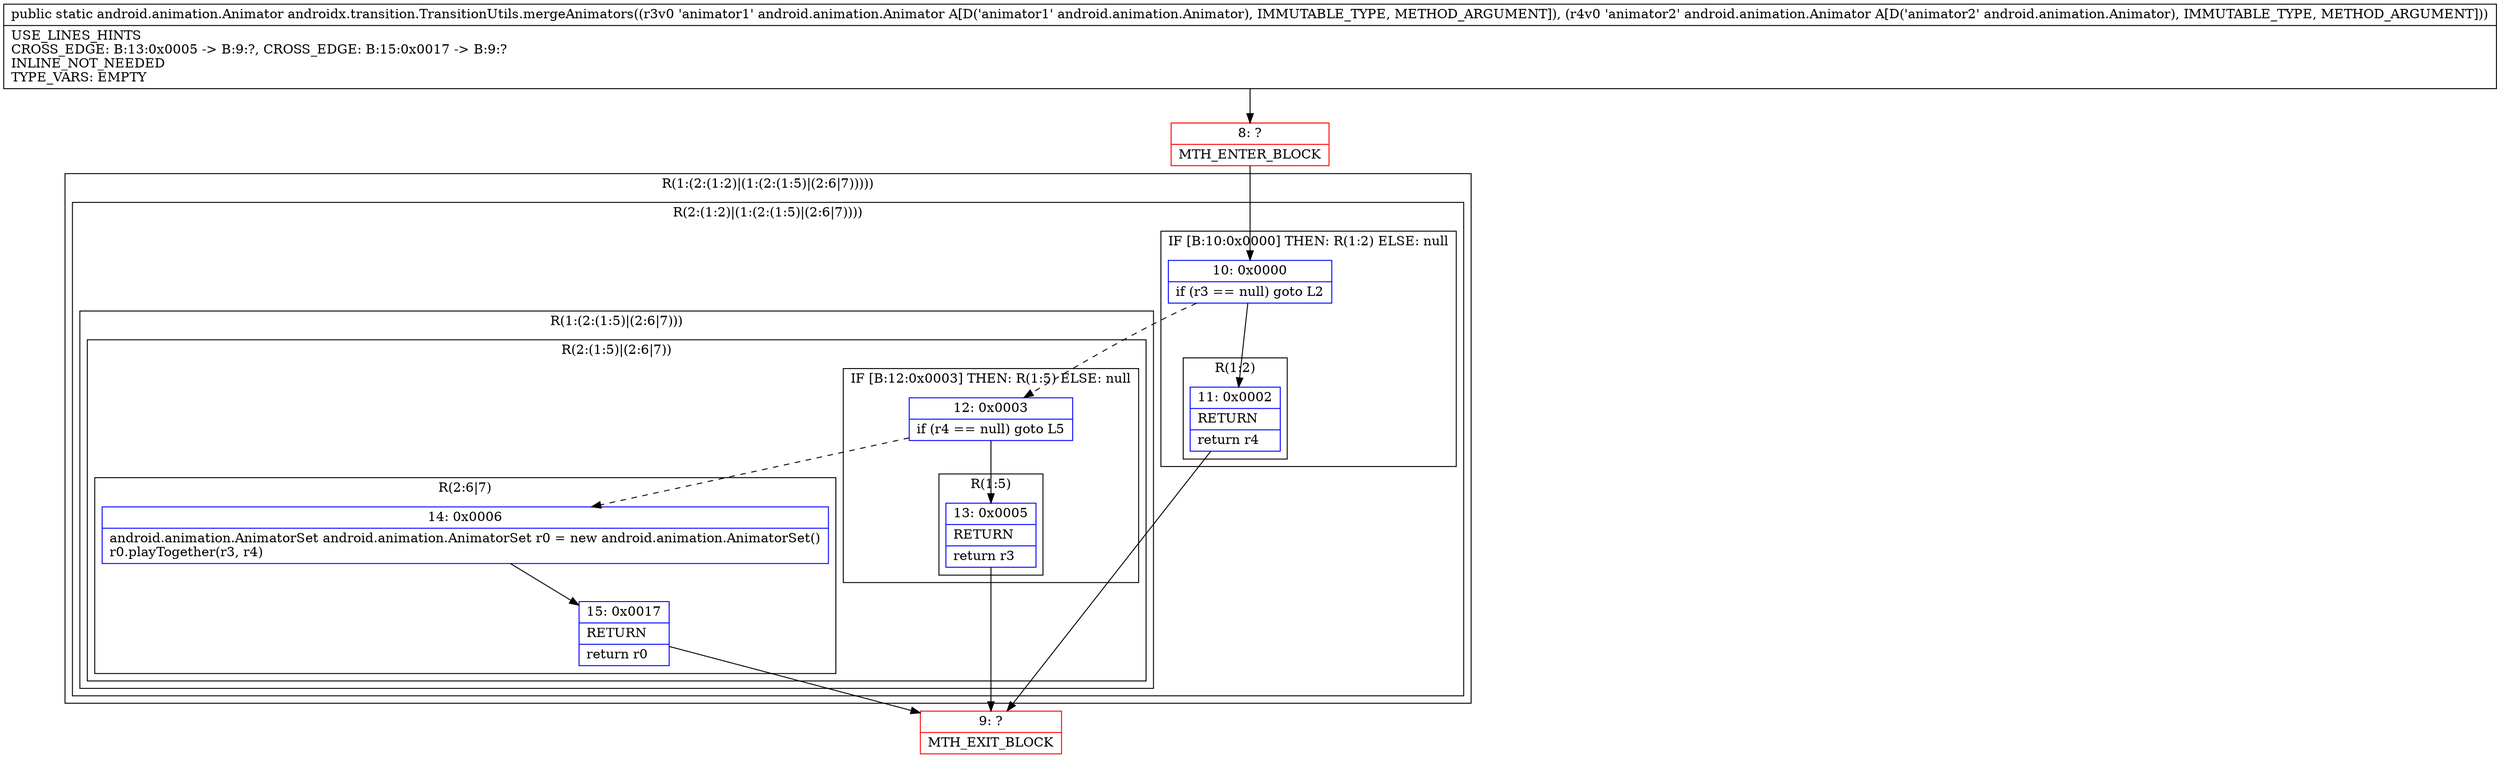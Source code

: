 digraph "CFG forandroidx.transition.TransitionUtils.mergeAnimators(Landroid\/animation\/Animator;Landroid\/animation\/Animator;)Landroid\/animation\/Animator;" {
subgraph cluster_Region_177733849 {
label = "R(1:(2:(1:2)|(1:(2:(1:5)|(2:6|7)))))";
node [shape=record,color=blue];
subgraph cluster_Region_78561724 {
label = "R(2:(1:2)|(1:(2:(1:5)|(2:6|7))))";
node [shape=record,color=blue];
subgraph cluster_IfRegion_1662551227 {
label = "IF [B:10:0x0000] THEN: R(1:2) ELSE: null";
node [shape=record,color=blue];
Node_10 [shape=record,label="{10\:\ 0x0000|if (r3 == null) goto L2\l}"];
subgraph cluster_Region_245425573 {
label = "R(1:2)";
node [shape=record,color=blue];
Node_11 [shape=record,label="{11\:\ 0x0002|RETURN\l|return r4\l}"];
}
}
subgraph cluster_Region_1156883040 {
label = "R(1:(2:(1:5)|(2:6|7)))";
node [shape=record,color=blue];
subgraph cluster_Region_916793443 {
label = "R(2:(1:5)|(2:6|7))";
node [shape=record,color=blue];
subgraph cluster_IfRegion_289365840 {
label = "IF [B:12:0x0003] THEN: R(1:5) ELSE: null";
node [shape=record,color=blue];
Node_12 [shape=record,label="{12\:\ 0x0003|if (r4 == null) goto L5\l}"];
subgraph cluster_Region_406527263 {
label = "R(1:5)";
node [shape=record,color=blue];
Node_13 [shape=record,label="{13\:\ 0x0005|RETURN\l|return r3\l}"];
}
}
subgraph cluster_Region_592480964 {
label = "R(2:6|7)";
node [shape=record,color=blue];
Node_14 [shape=record,label="{14\:\ 0x0006|android.animation.AnimatorSet android.animation.AnimatorSet r0 = new android.animation.AnimatorSet()\lr0.playTogether(r3, r4)\l}"];
Node_15 [shape=record,label="{15\:\ 0x0017|RETURN\l|return r0\l}"];
}
}
}
}
}
Node_8 [shape=record,color=red,label="{8\:\ ?|MTH_ENTER_BLOCK\l}"];
Node_9 [shape=record,color=red,label="{9\:\ ?|MTH_EXIT_BLOCK\l}"];
MethodNode[shape=record,label="{public static android.animation.Animator androidx.transition.TransitionUtils.mergeAnimators((r3v0 'animator1' android.animation.Animator A[D('animator1' android.animation.Animator), IMMUTABLE_TYPE, METHOD_ARGUMENT]), (r4v0 'animator2' android.animation.Animator A[D('animator2' android.animation.Animator), IMMUTABLE_TYPE, METHOD_ARGUMENT]))  | USE_LINES_HINTS\lCROSS_EDGE: B:13:0x0005 \-\> B:9:?, CROSS_EDGE: B:15:0x0017 \-\> B:9:?\lINLINE_NOT_NEEDED\lTYPE_VARS: EMPTY\l}"];
MethodNode -> Node_8;Node_10 -> Node_11;
Node_10 -> Node_12[style=dashed];
Node_11 -> Node_9;
Node_12 -> Node_13;
Node_12 -> Node_14[style=dashed];
Node_13 -> Node_9;
Node_14 -> Node_15;
Node_15 -> Node_9;
Node_8 -> Node_10;
}

